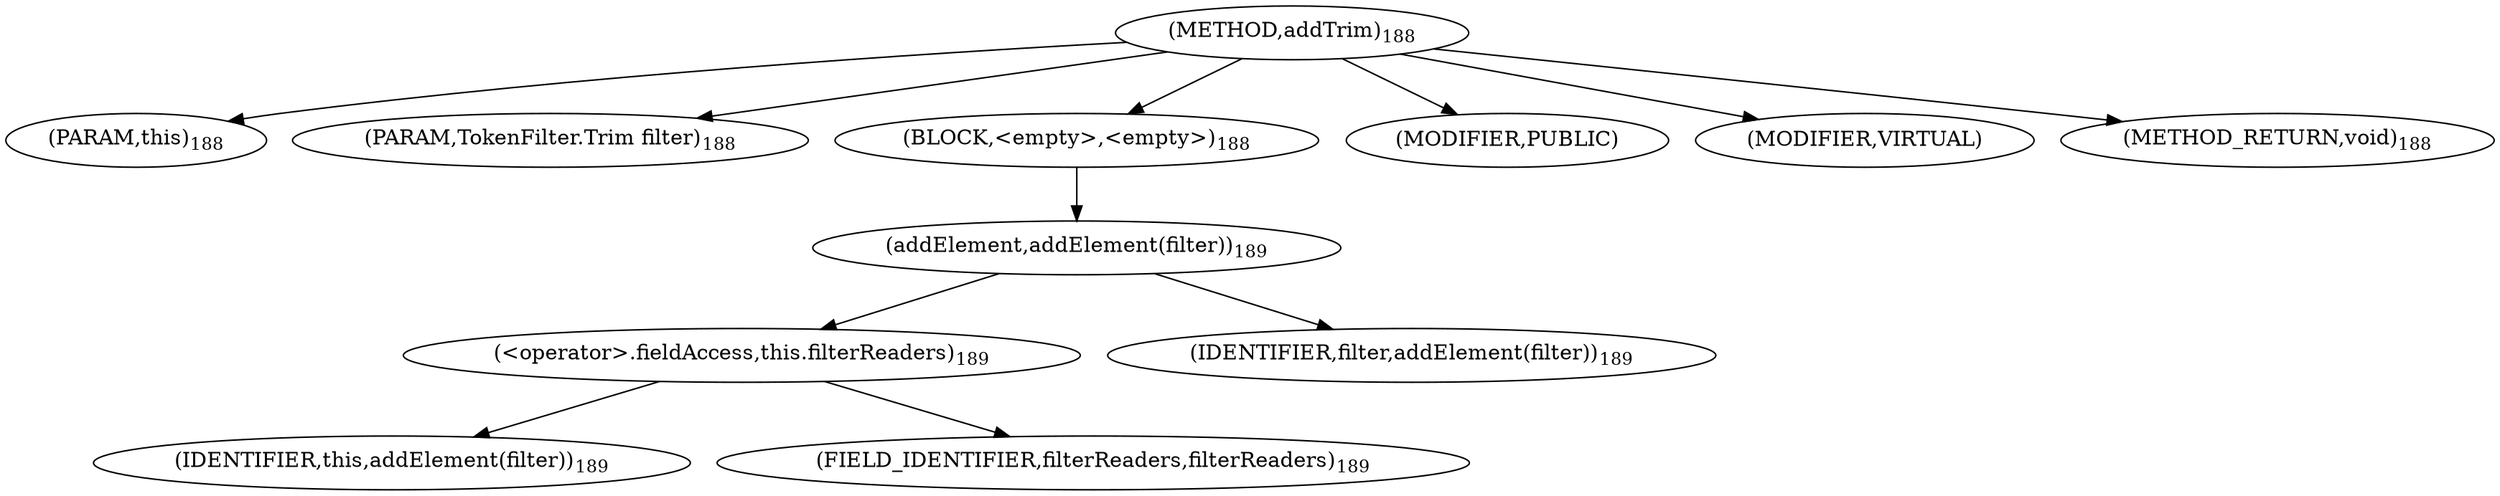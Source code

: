 digraph "addTrim" {  
"261" [label = <(METHOD,addTrim)<SUB>188</SUB>> ]
"262" [label = <(PARAM,this)<SUB>188</SUB>> ]
"263" [label = <(PARAM,TokenFilter.Trim filter)<SUB>188</SUB>> ]
"264" [label = <(BLOCK,&lt;empty&gt;,&lt;empty&gt;)<SUB>188</SUB>> ]
"265" [label = <(addElement,addElement(filter))<SUB>189</SUB>> ]
"266" [label = <(&lt;operator&gt;.fieldAccess,this.filterReaders)<SUB>189</SUB>> ]
"267" [label = <(IDENTIFIER,this,addElement(filter))<SUB>189</SUB>> ]
"268" [label = <(FIELD_IDENTIFIER,filterReaders,filterReaders)<SUB>189</SUB>> ]
"269" [label = <(IDENTIFIER,filter,addElement(filter))<SUB>189</SUB>> ]
"270" [label = <(MODIFIER,PUBLIC)> ]
"271" [label = <(MODIFIER,VIRTUAL)> ]
"272" [label = <(METHOD_RETURN,void)<SUB>188</SUB>> ]
  "261" -> "262" 
  "261" -> "263" 
  "261" -> "264" 
  "261" -> "270" 
  "261" -> "271" 
  "261" -> "272" 
  "264" -> "265" 
  "265" -> "266" 
  "265" -> "269" 
  "266" -> "267" 
  "266" -> "268" 
}
